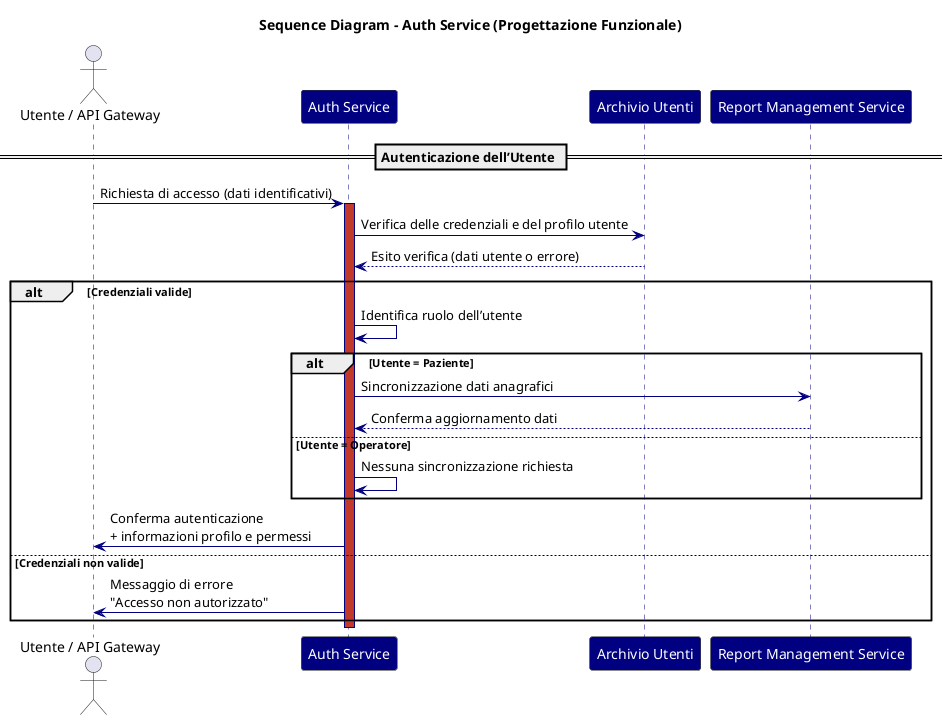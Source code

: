 @startuml sequence_diagram_AUTH
title Sequence Diagram - Auth Service (Progettazione Funzionale)

skinparam backgroundColor #FFFFFF
skinparam sequence {
  ArrowColor #000080
  LifeLineBorderColor #000080
  LifeLineBackgroundColor #C0392B
  ParticipantBackgroundColor #000080 
  ParticipantFontColor #FFFFFF 
  FontColor #000060 
}

actor "Utente / API Gateway" as CLIENT
participant "Auth Service" as AUTH
participant "Archivio Utenti" as USER_DB
participant "Report Management Service" as REP

== Autenticazione dell’Utente ==
CLIENT -> AUTH : Richiesta di accesso (dati identificativi)
activate AUTH

AUTH -> USER_DB : Verifica delle credenziali e del profilo utente
USER_DB --> AUTH : Esito verifica (dati utente o errore)

alt Credenziali valide
    AUTH -> AUTH : Identifica ruolo dell’utente
    alt Utente = Paziente
        AUTH -> REP : Sincronizzazione dati anagrafici
        REP --> AUTH : Conferma aggiornamento dati
    else Utente = Operatore
        AUTH -> AUTH : Nessuna sincronizzazione richiesta
    end
    AUTH -> CLIENT : Conferma autenticazione\n+ informazioni profilo e permessi
else Credenziali non valide
    AUTH -> CLIENT : Messaggio di errore\n"Accesso non autorizzato"
end

deactivate AUTH
@enduml